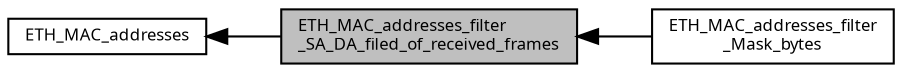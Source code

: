 digraph "ETH_MAC_addresses_filter_SA_DA_filed_of_received_frames"
{
  edge [fontname="Sans",fontsize="8",labelfontname="Sans",labelfontsize="8"];
  node [fontname="Sans",fontsize="8",shape=record];
  rankdir=LR;
  Node0 [label="ETH_MAC_addresses_filter\l_SA_DA_filed_of_received_frames",height=0.2,width=0.4,color="black", fillcolor="grey75", style="filled", fontcolor="black"];
  Node1 [label="ETH_MAC_addresses",height=0.2,width=0.4,color="black", fillcolor="white", style="filled",URL="$group___e_t_h___m_a_c__addresses.html"];
  Node2 [label="ETH_MAC_addresses_filter\l_Mask_bytes",height=0.2,width=0.4,color="black", fillcolor="white", style="filled",URL="$group___e_t_h___m_a_c__addresses__filter___mask__bytes.html"];
  Node1->Node0 [shape=plaintext, dir="back", style="solid"];
  Node0->Node2 [shape=plaintext, dir="back", style="solid"];
}
